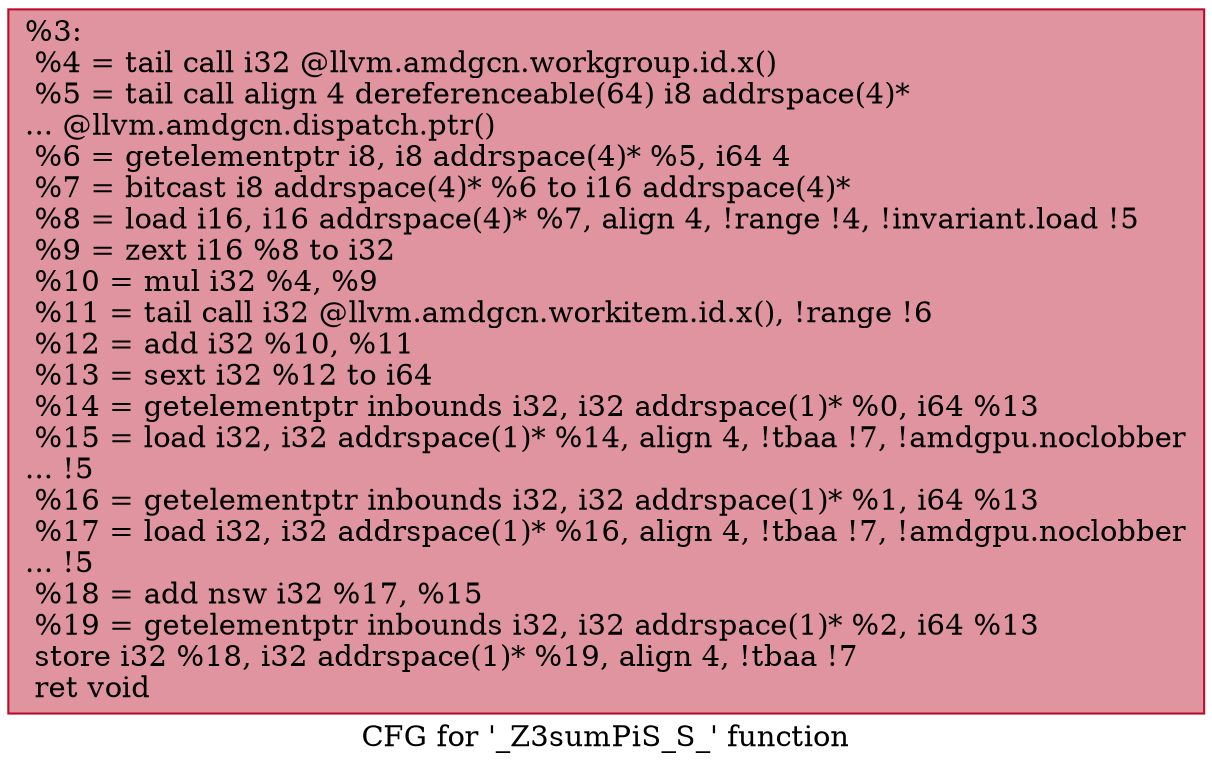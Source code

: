 digraph "CFG for '_Z3sumPiS_S_' function" {
	label="CFG for '_Z3sumPiS_S_' function";

	Node0x6476f70 [shape=record,color="#b70d28ff", style=filled, fillcolor="#b70d2870",label="{%3:\l  %4 = tail call i32 @llvm.amdgcn.workgroup.id.x()\l  %5 = tail call align 4 dereferenceable(64) i8 addrspace(4)*\l... @llvm.amdgcn.dispatch.ptr()\l  %6 = getelementptr i8, i8 addrspace(4)* %5, i64 4\l  %7 = bitcast i8 addrspace(4)* %6 to i16 addrspace(4)*\l  %8 = load i16, i16 addrspace(4)* %7, align 4, !range !4, !invariant.load !5\l  %9 = zext i16 %8 to i32\l  %10 = mul i32 %4, %9\l  %11 = tail call i32 @llvm.amdgcn.workitem.id.x(), !range !6\l  %12 = add i32 %10, %11\l  %13 = sext i32 %12 to i64\l  %14 = getelementptr inbounds i32, i32 addrspace(1)* %0, i64 %13\l  %15 = load i32, i32 addrspace(1)* %14, align 4, !tbaa !7, !amdgpu.noclobber\l... !5\l  %16 = getelementptr inbounds i32, i32 addrspace(1)* %1, i64 %13\l  %17 = load i32, i32 addrspace(1)* %16, align 4, !tbaa !7, !amdgpu.noclobber\l... !5\l  %18 = add nsw i32 %17, %15\l  %19 = getelementptr inbounds i32, i32 addrspace(1)* %2, i64 %13\l  store i32 %18, i32 addrspace(1)* %19, align 4, !tbaa !7\l  ret void\l}"];
}
